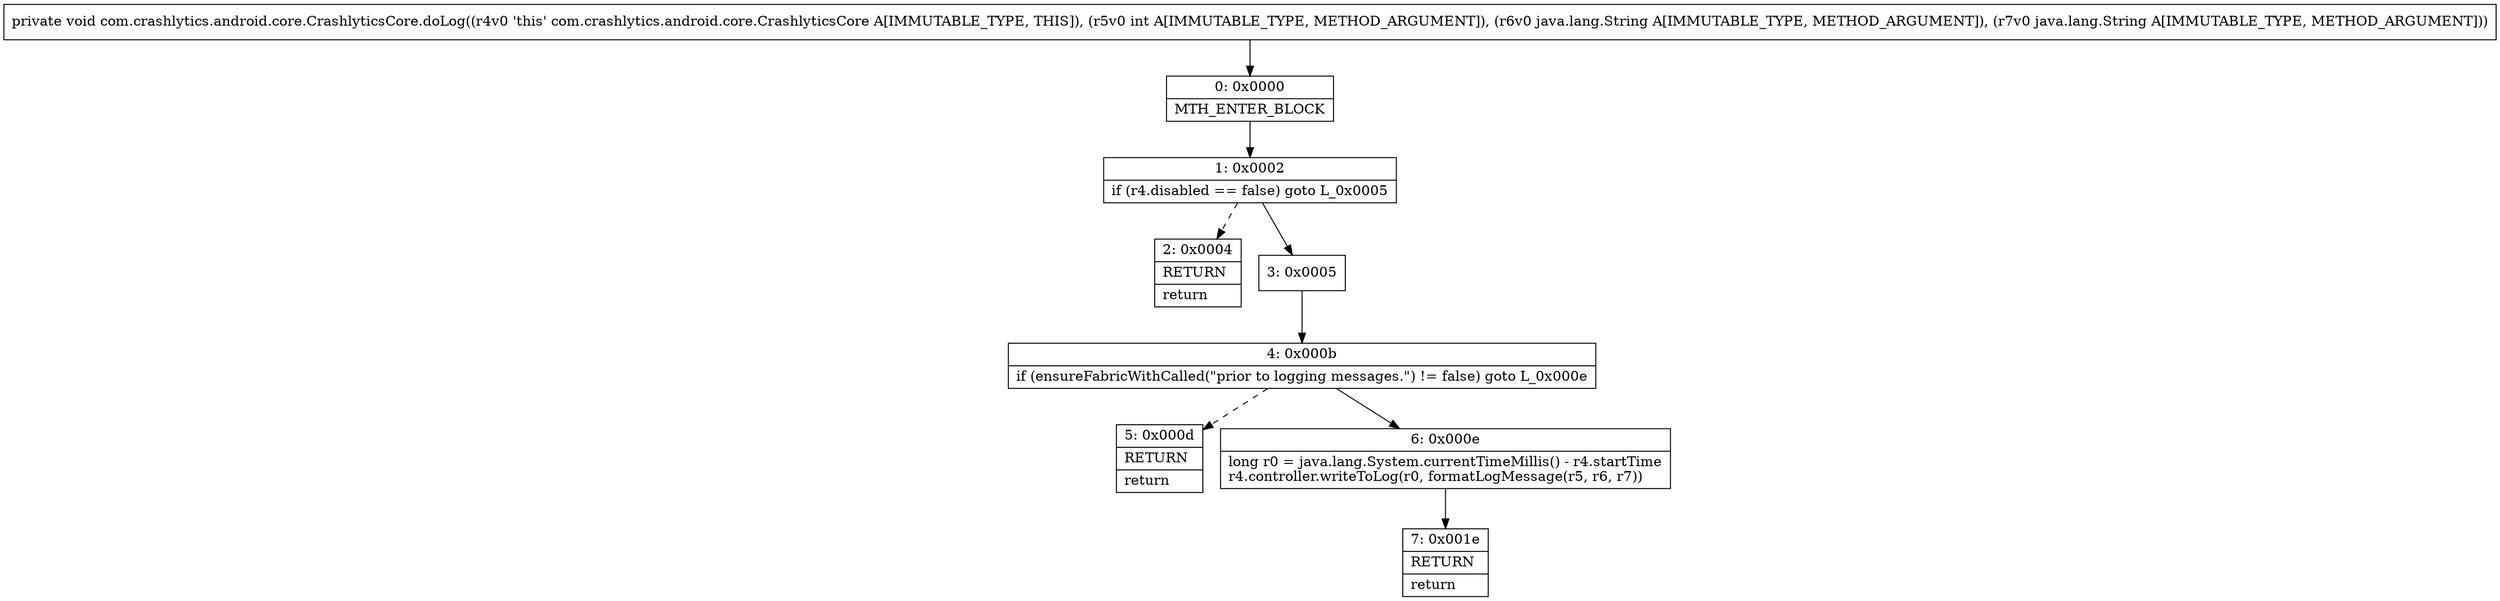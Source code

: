 digraph "CFG forcom.crashlytics.android.core.CrashlyticsCore.doLog(ILjava\/lang\/String;Ljava\/lang\/String;)V" {
Node_0 [shape=record,label="{0\:\ 0x0000|MTH_ENTER_BLOCK\l}"];
Node_1 [shape=record,label="{1\:\ 0x0002|if (r4.disabled == false) goto L_0x0005\l}"];
Node_2 [shape=record,label="{2\:\ 0x0004|RETURN\l|return\l}"];
Node_3 [shape=record,label="{3\:\ 0x0005}"];
Node_4 [shape=record,label="{4\:\ 0x000b|if (ensureFabricWithCalled(\"prior to logging messages.\") != false) goto L_0x000e\l}"];
Node_5 [shape=record,label="{5\:\ 0x000d|RETURN\l|return\l}"];
Node_6 [shape=record,label="{6\:\ 0x000e|long r0 = java.lang.System.currentTimeMillis() \- r4.startTime\lr4.controller.writeToLog(r0, formatLogMessage(r5, r6, r7))\l}"];
Node_7 [shape=record,label="{7\:\ 0x001e|RETURN\l|return\l}"];
MethodNode[shape=record,label="{private void com.crashlytics.android.core.CrashlyticsCore.doLog((r4v0 'this' com.crashlytics.android.core.CrashlyticsCore A[IMMUTABLE_TYPE, THIS]), (r5v0 int A[IMMUTABLE_TYPE, METHOD_ARGUMENT]), (r6v0 java.lang.String A[IMMUTABLE_TYPE, METHOD_ARGUMENT]), (r7v0 java.lang.String A[IMMUTABLE_TYPE, METHOD_ARGUMENT])) }"];
MethodNode -> Node_0;
Node_0 -> Node_1;
Node_1 -> Node_2[style=dashed];
Node_1 -> Node_3;
Node_3 -> Node_4;
Node_4 -> Node_5[style=dashed];
Node_4 -> Node_6;
Node_6 -> Node_7;
}

